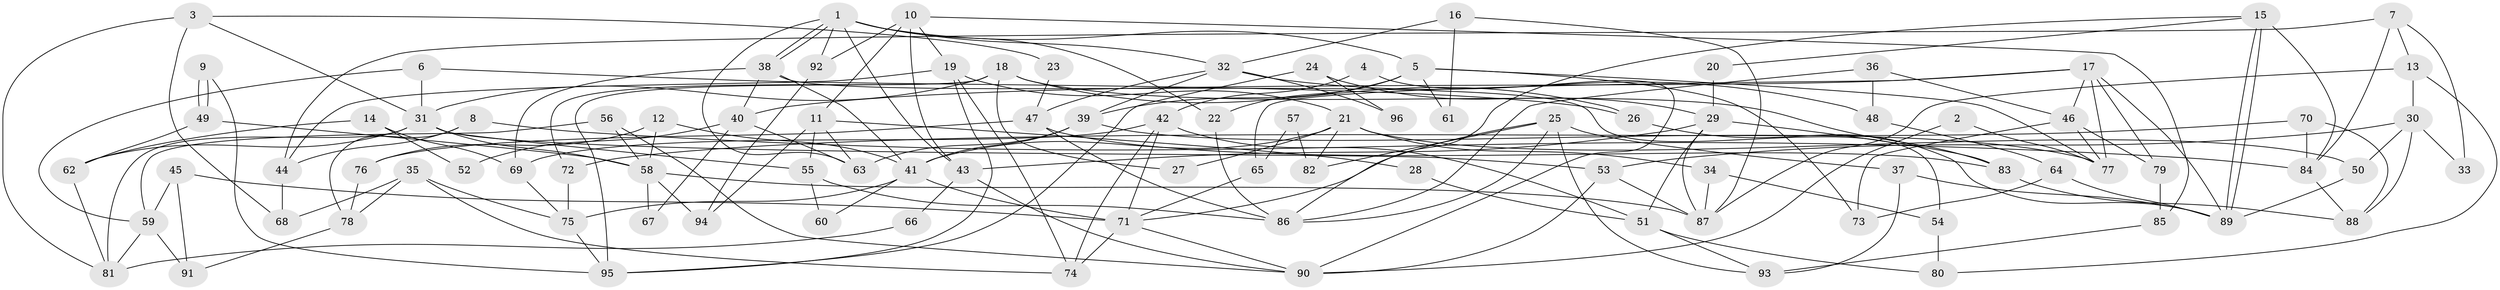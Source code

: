 // Generated by graph-tools (version 1.1) at 2025/50/03/09/25 04:50:26]
// undirected, 96 vertices, 192 edges
graph export_dot {
graph [start="1"]
  node [color=gray90,style=filled];
  1;
  2;
  3;
  4;
  5;
  6;
  7;
  8;
  9;
  10;
  11;
  12;
  13;
  14;
  15;
  16;
  17;
  18;
  19;
  20;
  21;
  22;
  23;
  24;
  25;
  26;
  27;
  28;
  29;
  30;
  31;
  32;
  33;
  34;
  35;
  36;
  37;
  38;
  39;
  40;
  41;
  42;
  43;
  44;
  45;
  46;
  47;
  48;
  49;
  50;
  51;
  52;
  53;
  54;
  55;
  56;
  57;
  58;
  59;
  60;
  61;
  62;
  63;
  64;
  65;
  66;
  67;
  68;
  69;
  70;
  71;
  72;
  73;
  74;
  75;
  76;
  77;
  78;
  79;
  80;
  81;
  82;
  83;
  84;
  85;
  86;
  87;
  88;
  89;
  90;
  91;
  92;
  93;
  94;
  95;
  96;
  1 -- 38;
  1 -- 38;
  1 -- 22;
  1 -- 5;
  1 -- 32;
  1 -- 43;
  1 -- 63;
  1 -- 92;
  2 -- 77;
  2 -- 90;
  3 -- 31;
  3 -- 81;
  3 -- 23;
  3 -- 68;
  4 -- 90;
  4 -- 42;
  5 -- 77;
  5 -- 22;
  5 -- 39;
  5 -- 61;
  5 -- 73;
  6 -- 31;
  6 -- 59;
  6 -- 26;
  7 -- 44;
  7 -- 84;
  7 -- 13;
  7 -- 33;
  8 -- 78;
  8 -- 44;
  8 -- 84;
  9 -- 49;
  9 -- 49;
  9 -- 95;
  10 -- 43;
  10 -- 92;
  10 -- 11;
  10 -- 19;
  10 -- 85;
  11 -- 63;
  11 -- 28;
  11 -- 55;
  11 -- 94;
  12 -- 58;
  12 -- 41;
  12 -- 76;
  13 -- 87;
  13 -- 30;
  13 -- 80;
  14 -- 69;
  14 -- 62;
  14 -- 52;
  15 -- 84;
  15 -- 89;
  15 -- 89;
  15 -- 20;
  15 -- 86;
  16 -- 87;
  16 -- 32;
  16 -- 61;
  17 -- 77;
  17 -- 89;
  17 -- 40;
  17 -- 46;
  17 -- 65;
  17 -- 79;
  18 -- 26;
  18 -- 83;
  18 -- 27;
  18 -- 31;
  18 -- 72;
  18 -- 95;
  19 -- 74;
  19 -- 21;
  19 -- 44;
  19 -- 95;
  20 -- 29;
  21 -- 41;
  21 -- 27;
  21 -- 34;
  21 -- 50;
  21 -- 82;
  22 -- 86;
  23 -- 47;
  24 -- 95;
  24 -- 29;
  24 -- 96;
  25 -- 86;
  25 -- 93;
  25 -- 37;
  25 -- 71;
  25 -- 82;
  26 -- 89;
  28 -- 51;
  29 -- 51;
  29 -- 43;
  29 -- 83;
  29 -- 87;
  30 -- 50;
  30 -- 33;
  30 -- 53;
  30 -- 88;
  31 -- 55;
  31 -- 53;
  31 -- 58;
  31 -- 62;
  31 -- 81;
  32 -- 39;
  32 -- 47;
  32 -- 48;
  32 -- 96;
  34 -- 87;
  34 -- 54;
  35 -- 75;
  35 -- 78;
  35 -- 68;
  35 -- 74;
  36 -- 86;
  36 -- 46;
  36 -- 48;
  37 -- 93;
  37 -- 89;
  38 -- 41;
  38 -- 40;
  38 -- 54;
  38 -- 69;
  39 -- 63;
  39 -- 41;
  39 -- 77;
  40 -- 52;
  40 -- 63;
  40 -- 67;
  41 -- 71;
  41 -- 60;
  41 -- 75;
  42 -- 71;
  42 -- 69;
  42 -- 51;
  42 -- 74;
  43 -- 90;
  43 -- 66;
  44 -- 68;
  45 -- 59;
  45 -- 71;
  45 -- 91;
  46 -- 73;
  46 -- 77;
  46 -- 79;
  47 -- 83;
  47 -- 76;
  47 -- 86;
  48 -- 64;
  49 -- 58;
  49 -- 62;
  50 -- 89;
  51 -- 80;
  51 -- 93;
  53 -- 87;
  53 -- 90;
  54 -- 80;
  55 -- 86;
  55 -- 60;
  56 -- 90;
  56 -- 58;
  56 -- 59;
  57 -- 82;
  57 -- 65;
  58 -- 87;
  58 -- 67;
  58 -- 94;
  59 -- 81;
  59 -- 91;
  62 -- 81;
  64 -- 89;
  64 -- 73;
  65 -- 71;
  66 -- 81;
  69 -- 75;
  70 -- 72;
  70 -- 84;
  70 -- 88;
  71 -- 74;
  71 -- 90;
  72 -- 75;
  75 -- 95;
  76 -- 78;
  78 -- 91;
  79 -- 85;
  83 -- 88;
  84 -- 88;
  85 -- 93;
  92 -- 94;
}
